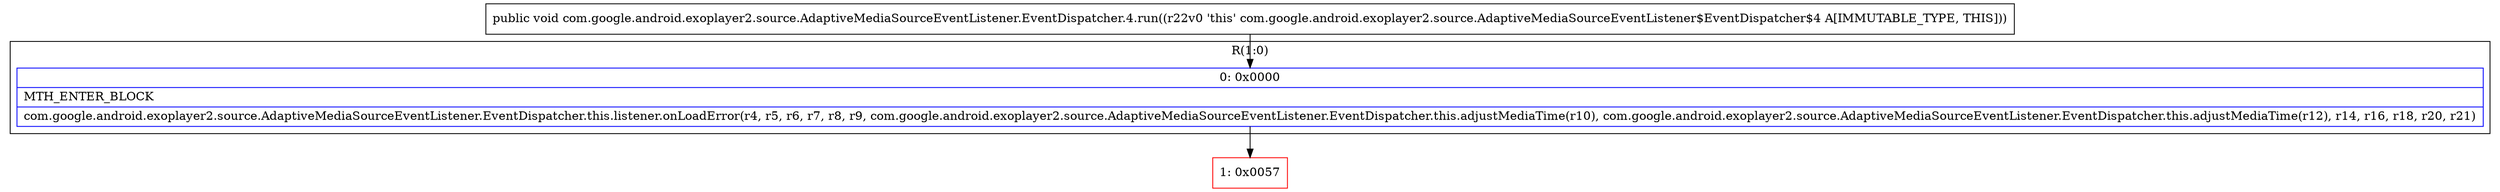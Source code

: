 digraph "CFG forcom.google.android.exoplayer2.source.AdaptiveMediaSourceEventListener.EventDispatcher.4.run()V" {
subgraph cluster_Region_438702285 {
label = "R(1:0)";
node [shape=record,color=blue];
Node_0 [shape=record,label="{0\:\ 0x0000|MTH_ENTER_BLOCK\l|com.google.android.exoplayer2.source.AdaptiveMediaSourceEventListener.EventDispatcher.this.listener.onLoadError(r4, r5, r6, r7, r8, r9, com.google.android.exoplayer2.source.AdaptiveMediaSourceEventListener.EventDispatcher.this.adjustMediaTime(r10), com.google.android.exoplayer2.source.AdaptiveMediaSourceEventListener.EventDispatcher.this.adjustMediaTime(r12), r14, r16, r18, r20, r21)\l}"];
}
Node_1 [shape=record,color=red,label="{1\:\ 0x0057}"];
MethodNode[shape=record,label="{public void com.google.android.exoplayer2.source.AdaptiveMediaSourceEventListener.EventDispatcher.4.run((r22v0 'this' com.google.android.exoplayer2.source.AdaptiveMediaSourceEventListener$EventDispatcher$4 A[IMMUTABLE_TYPE, THIS])) }"];
MethodNode -> Node_0;
Node_0 -> Node_1;
}

